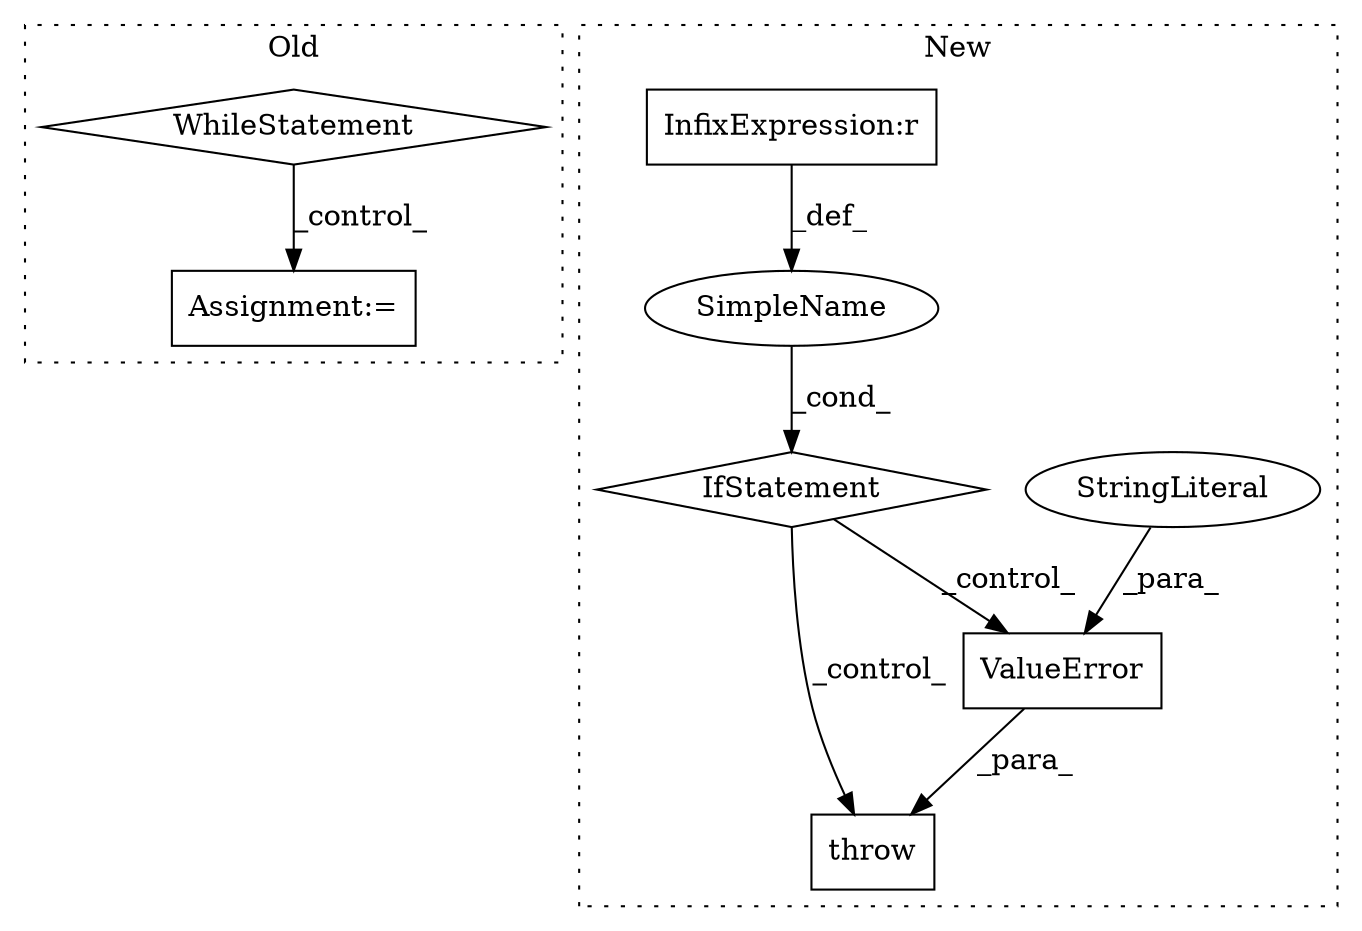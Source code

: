 digraph G {
subgraph cluster0 {
1 [label="WhileStatement" a="61" s="589,600" l="7,2" shape="diamond"];
6 [label="Assignment:=" a="7" s="792" l="2" shape="box"];
label = "Old";
style="dotted";
}
subgraph cluster1 {
2 [label="ValueError" a="32" s="951,1091" l="11,1" shape="box"];
3 [label="IfStatement" a="25" s="914,933" l="4,2" shape="diamond"];
4 [label="SimpleName" a="42" s="" l="" shape="ellipse"];
5 [label="throw" a="53" s="945" l="6" shape="box"];
7 [label="StringLiteral" a="45" s="962" l="129" shape="ellipse"];
8 [label="InfixExpression:r" a="27" s="925" l="4" shape="box"];
label = "New";
style="dotted";
}
1 -> 6 [label="_control_"];
2 -> 5 [label="_para_"];
3 -> 2 [label="_control_"];
3 -> 5 [label="_control_"];
4 -> 3 [label="_cond_"];
7 -> 2 [label="_para_"];
8 -> 4 [label="_def_"];
}